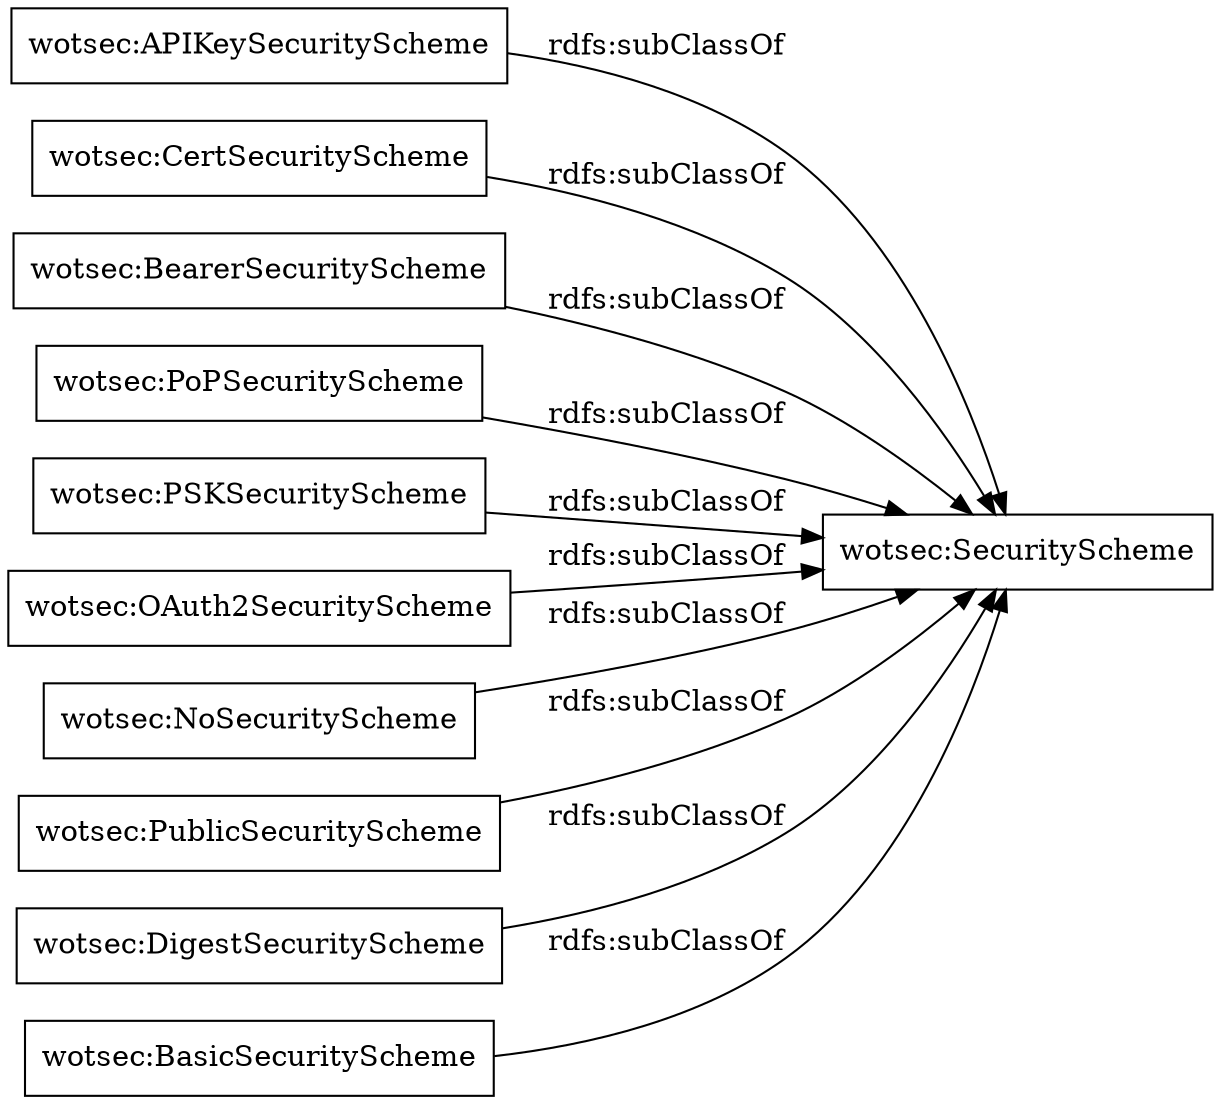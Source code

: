 digraph ar2dtool_diagram { 
rankdir=LR;
size="1000"
node [shape = rectangle, color="black"]; "wotsec:APIKeySecurityScheme" "wotsec:CertSecurityScheme" "wotsec:BearerSecurityScheme" "wotsec:PoPSecurityScheme" "wotsec:PSKSecurityScheme" "wotsec:OAuth2SecurityScheme" "wotsec:NoSecurityScheme" "wotsec:SecurityScheme" "wotsec:PublicSecurityScheme" "wotsec:DigestSecurityScheme" "wotsec:BasicSecurityScheme" ; /*classes style*/
	"wotsec:NoSecurityScheme" -> "wotsec:SecurityScheme" [ label = "rdfs:subClassOf" ];
	"wotsec:BasicSecurityScheme" -> "wotsec:SecurityScheme" [ label = "rdfs:subClassOf" ];
	"wotsec:CertSecurityScheme" -> "wotsec:SecurityScheme" [ label = "rdfs:subClassOf" ];
	"wotsec:PoPSecurityScheme" -> "wotsec:SecurityScheme" [ label = "rdfs:subClassOf" ];
	"wotsec:DigestSecurityScheme" -> "wotsec:SecurityScheme" [ label = "rdfs:subClassOf" ];
	"wotsec:OAuth2SecurityScheme" -> "wotsec:SecurityScheme" [ label = "rdfs:subClassOf" ];
	"wotsec:APIKeySecurityScheme" -> "wotsec:SecurityScheme" [ label = "rdfs:subClassOf" ];
	"wotsec:BearerSecurityScheme" -> "wotsec:SecurityScheme" [ label = "rdfs:subClassOf" ];
	"wotsec:PSKSecurityScheme" -> "wotsec:SecurityScheme" [ label = "rdfs:subClassOf" ];
	"wotsec:PublicSecurityScheme" -> "wotsec:SecurityScheme" [ label = "rdfs:subClassOf" ];

}
